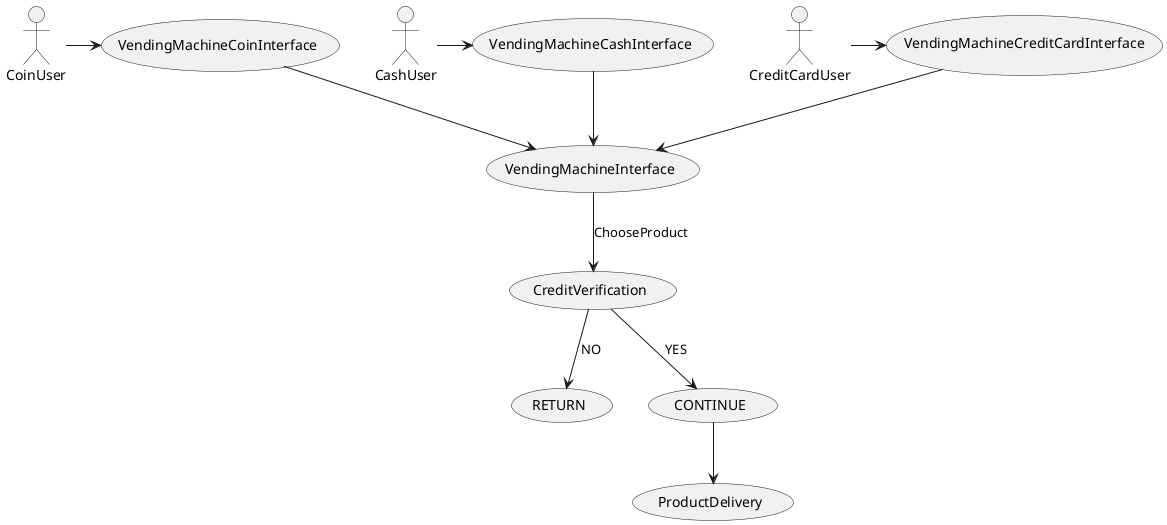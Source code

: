 @startuml
actor CoinUser 
CoinUser -> (VendingMachineCoinInterface)


actor CashUser
CashUser -> (VendingMachineCashInterface)


actor CreditCardUser
CreditCardUser -> (VendingMachineCreditCardInterface)


(VendingMachineCoinInterface) --> (VendingMachineInterface)
(VendingMachineCashInterface) --> VendingMachineInterface
(VendingMachineCreditCardInterface) --> VendingMachineInterface


VendingMachineInterface-->(CreditVerification):ChooseProduct
CreditVerification-->(RETURN):NO
CreditVerification-->(CONTINUE):YES

CONTINUE-->(ProductDelivery)
@enduml